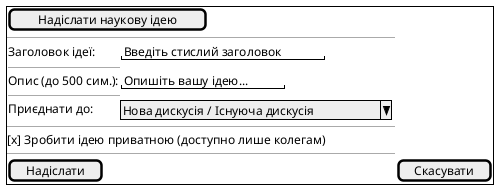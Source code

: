 @startuml 
salt
{
  {+
    [ Надіслати наукову ідею ]
    --
    {
      Заголовок ідеї: | "Введіть стислий заголовок"
      --
      Опис (до 500 сим.): | "Опишіть вашу ідею..."
      --
      Приєднати до: | ^Нова дискусія / Існуюча дискусія^
    }
    --
    [x] Зробити ідею приватною (доступно лише колегам)
    --
    [ Надіслати ] | [ Скасувати ]
  }
}
@enduml
